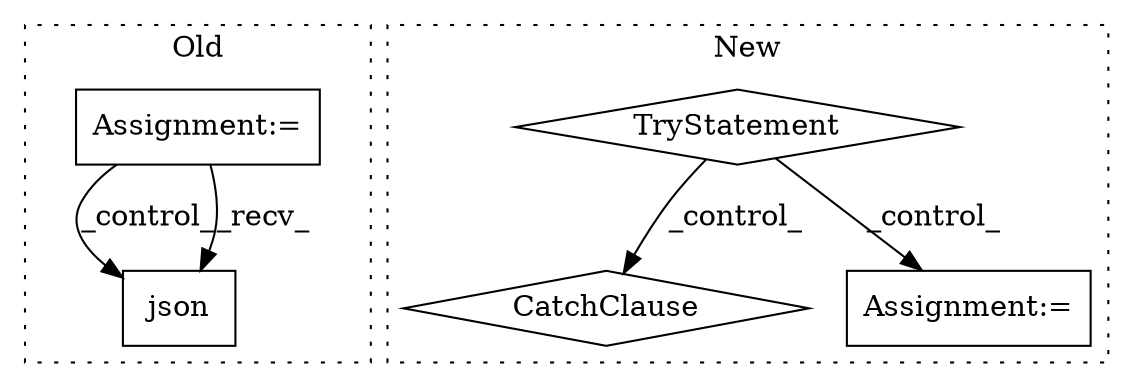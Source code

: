 digraph G {
subgraph cluster0 {
1 [label="json" a="32" s="927" l="6" shape="box"];
5 [label="Assignment:=" a="7" s="638" l="1" shape="box"];
label = "Old";
style="dotted";
}
subgraph cluster1 {
2 [label="TryStatement" a="54" s="796" l="4" shape="diamond"];
3 [label="CatchClause" a="12" s="886,919" l="11,2" shape="diamond"];
4 [label="Assignment:=" a="7" s="845" l="2" shape="box"];
label = "New";
style="dotted";
}
2 -> 3 [label="_control_"];
2 -> 4 [label="_control_"];
5 -> 1 [label="_control_"];
5 -> 1 [label="_recv_"];
}